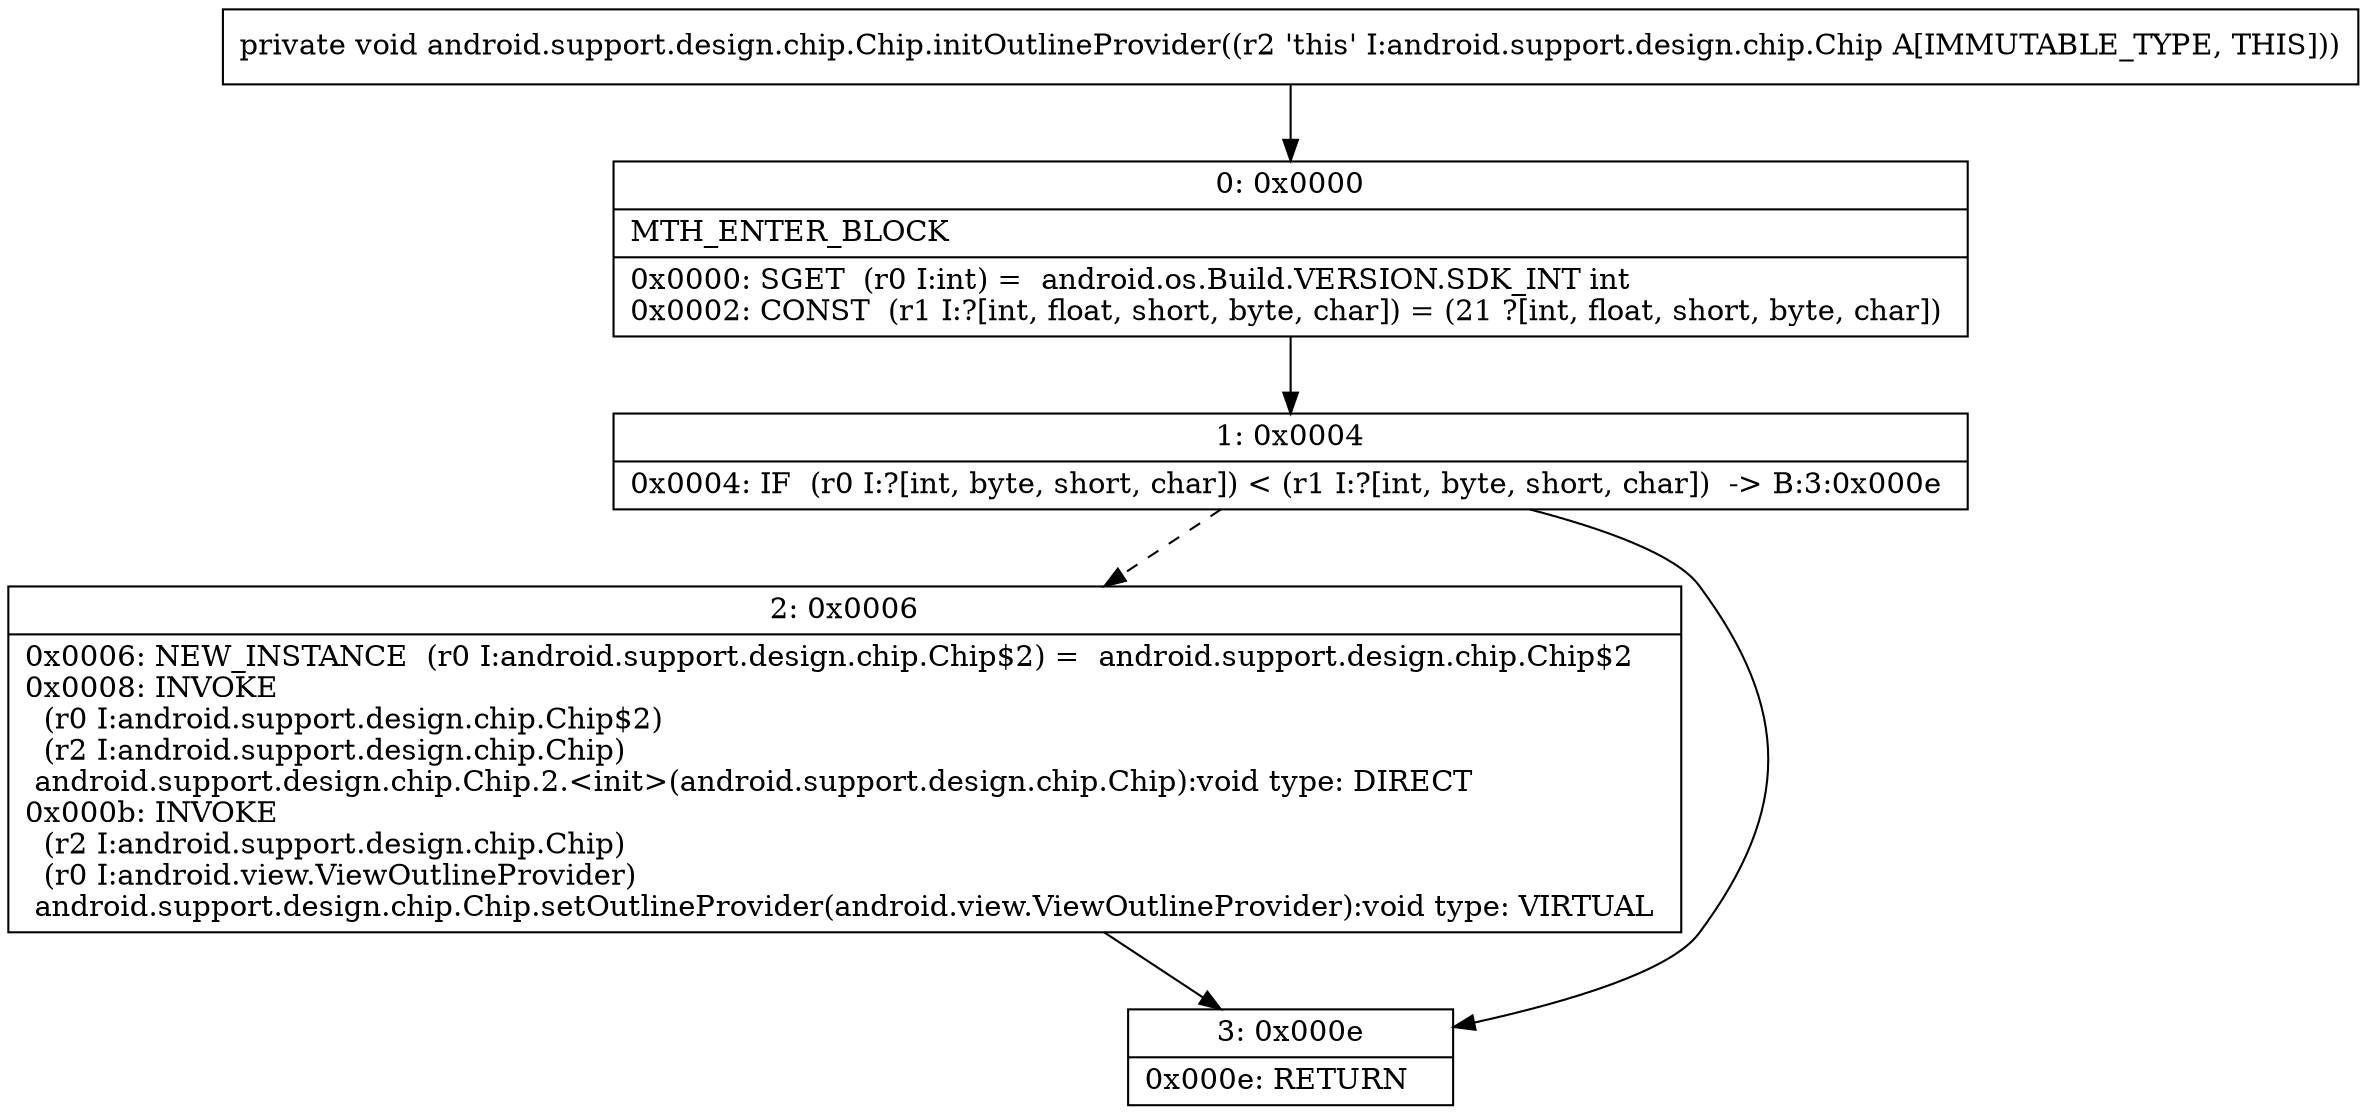 digraph "CFG forandroid.support.design.chip.Chip.initOutlineProvider()V" {
Node_0 [shape=record,label="{0\:\ 0x0000|MTH_ENTER_BLOCK\l|0x0000: SGET  (r0 I:int) =  android.os.Build.VERSION.SDK_INT int \l0x0002: CONST  (r1 I:?[int, float, short, byte, char]) = (21 ?[int, float, short, byte, char]) \l}"];
Node_1 [shape=record,label="{1\:\ 0x0004|0x0004: IF  (r0 I:?[int, byte, short, char]) \< (r1 I:?[int, byte, short, char])  \-\> B:3:0x000e \l}"];
Node_2 [shape=record,label="{2\:\ 0x0006|0x0006: NEW_INSTANCE  (r0 I:android.support.design.chip.Chip$2) =  android.support.design.chip.Chip$2 \l0x0008: INVOKE  \l  (r0 I:android.support.design.chip.Chip$2)\l  (r2 I:android.support.design.chip.Chip)\l android.support.design.chip.Chip.2.\<init\>(android.support.design.chip.Chip):void type: DIRECT \l0x000b: INVOKE  \l  (r2 I:android.support.design.chip.Chip)\l  (r0 I:android.view.ViewOutlineProvider)\l android.support.design.chip.Chip.setOutlineProvider(android.view.ViewOutlineProvider):void type: VIRTUAL \l}"];
Node_3 [shape=record,label="{3\:\ 0x000e|0x000e: RETURN   \l}"];
MethodNode[shape=record,label="{private void android.support.design.chip.Chip.initOutlineProvider((r2 'this' I:android.support.design.chip.Chip A[IMMUTABLE_TYPE, THIS])) }"];
MethodNode -> Node_0;
Node_0 -> Node_1;
Node_1 -> Node_2[style=dashed];
Node_1 -> Node_3;
Node_2 -> Node_3;
}

